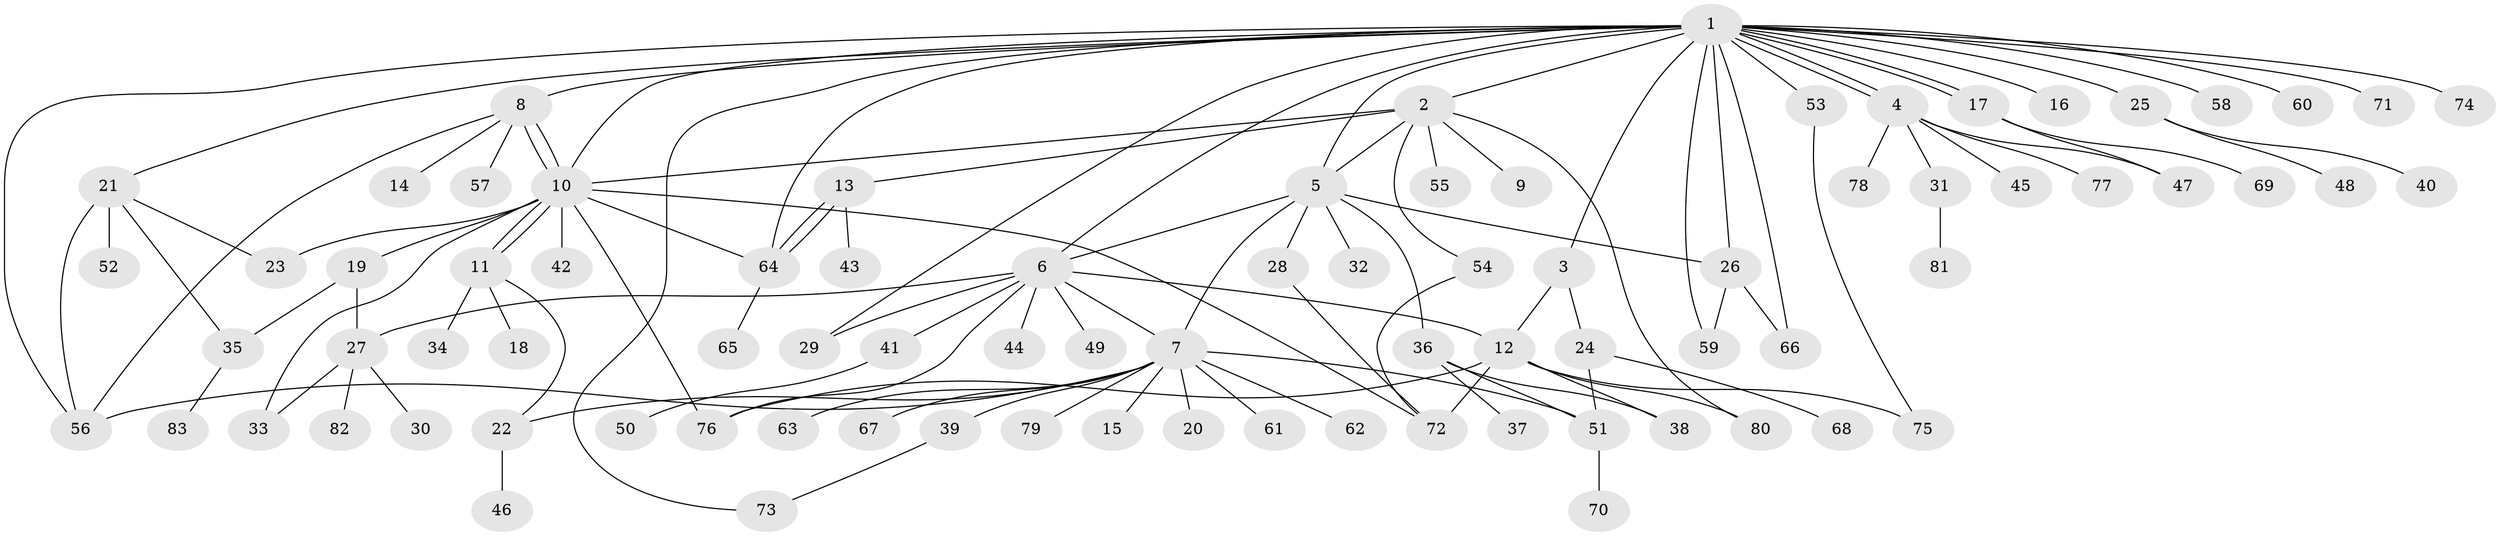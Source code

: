 // Generated by graph-tools (version 1.1) at 2025/49/03/09/25 03:49:54]
// undirected, 83 vertices, 119 edges
graph export_dot {
graph [start="1"]
  node [color=gray90,style=filled];
  1;
  2;
  3;
  4;
  5;
  6;
  7;
  8;
  9;
  10;
  11;
  12;
  13;
  14;
  15;
  16;
  17;
  18;
  19;
  20;
  21;
  22;
  23;
  24;
  25;
  26;
  27;
  28;
  29;
  30;
  31;
  32;
  33;
  34;
  35;
  36;
  37;
  38;
  39;
  40;
  41;
  42;
  43;
  44;
  45;
  46;
  47;
  48;
  49;
  50;
  51;
  52;
  53;
  54;
  55;
  56;
  57;
  58;
  59;
  60;
  61;
  62;
  63;
  64;
  65;
  66;
  67;
  68;
  69;
  70;
  71;
  72;
  73;
  74;
  75;
  76;
  77;
  78;
  79;
  80;
  81;
  82;
  83;
  1 -- 2;
  1 -- 3;
  1 -- 4;
  1 -- 4;
  1 -- 5;
  1 -- 6;
  1 -- 8;
  1 -- 10;
  1 -- 16;
  1 -- 17;
  1 -- 17;
  1 -- 21;
  1 -- 25;
  1 -- 26;
  1 -- 29;
  1 -- 53;
  1 -- 56;
  1 -- 58;
  1 -- 59;
  1 -- 60;
  1 -- 64;
  1 -- 66;
  1 -- 71;
  1 -- 73;
  1 -- 74;
  2 -- 5;
  2 -- 9;
  2 -- 10;
  2 -- 13;
  2 -- 54;
  2 -- 55;
  2 -- 80;
  3 -- 12;
  3 -- 24;
  4 -- 31;
  4 -- 45;
  4 -- 47;
  4 -- 77;
  4 -- 78;
  5 -- 6;
  5 -- 7;
  5 -- 26;
  5 -- 28;
  5 -- 32;
  5 -- 36;
  6 -- 7;
  6 -- 12;
  6 -- 27;
  6 -- 29;
  6 -- 41;
  6 -- 44;
  6 -- 49;
  6 -- 76;
  7 -- 15;
  7 -- 20;
  7 -- 22;
  7 -- 39;
  7 -- 51;
  7 -- 56;
  7 -- 61;
  7 -- 62;
  7 -- 63;
  7 -- 67;
  7 -- 79;
  8 -- 10;
  8 -- 10;
  8 -- 14;
  8 -- 56;
  8 -- 57;
  10 -- 11;
  10 -- 11;
  10 -- 19;
  10 -- 23;
  10 -- 33;
  10 -- 42;
  10 -- 64;
  10 -- 72;
  10 -- 76;
  11 -- 18;
  11 -- 22;
  11 -- 34;
  12 -- 38;
  12 -- 72;
  12 -- 75;
  12 -- 76;
  12 -- 80;
  13 -- 43;
  13 -- 64;
  13 -- 64;
  17 -- 47;
  17 -- 69;
  19 -- 27;
  19 -- 35;
  21 -- 23;
  21 -- 35;
  21 -- 52;
  21 -- 56;
  22 -- 46;
  24 -- 51;
  24 -- 68;
  25 -- 40;
  25 -- 48;
  26 -- 59;
  26 -- 66;
  27 -- 30;
  27 -- 33;
  27 -- 82;
  28 -- 72;
  31 -- 81;
  35 -- 83;
  36 -- 37;
  36 -- 38;
  36 -- 51;
  39 -- 73;
  41 -- 50;
  51 -- 70;
  53 -- 75;
  54 -- 72;
  64 -- 65;
}
